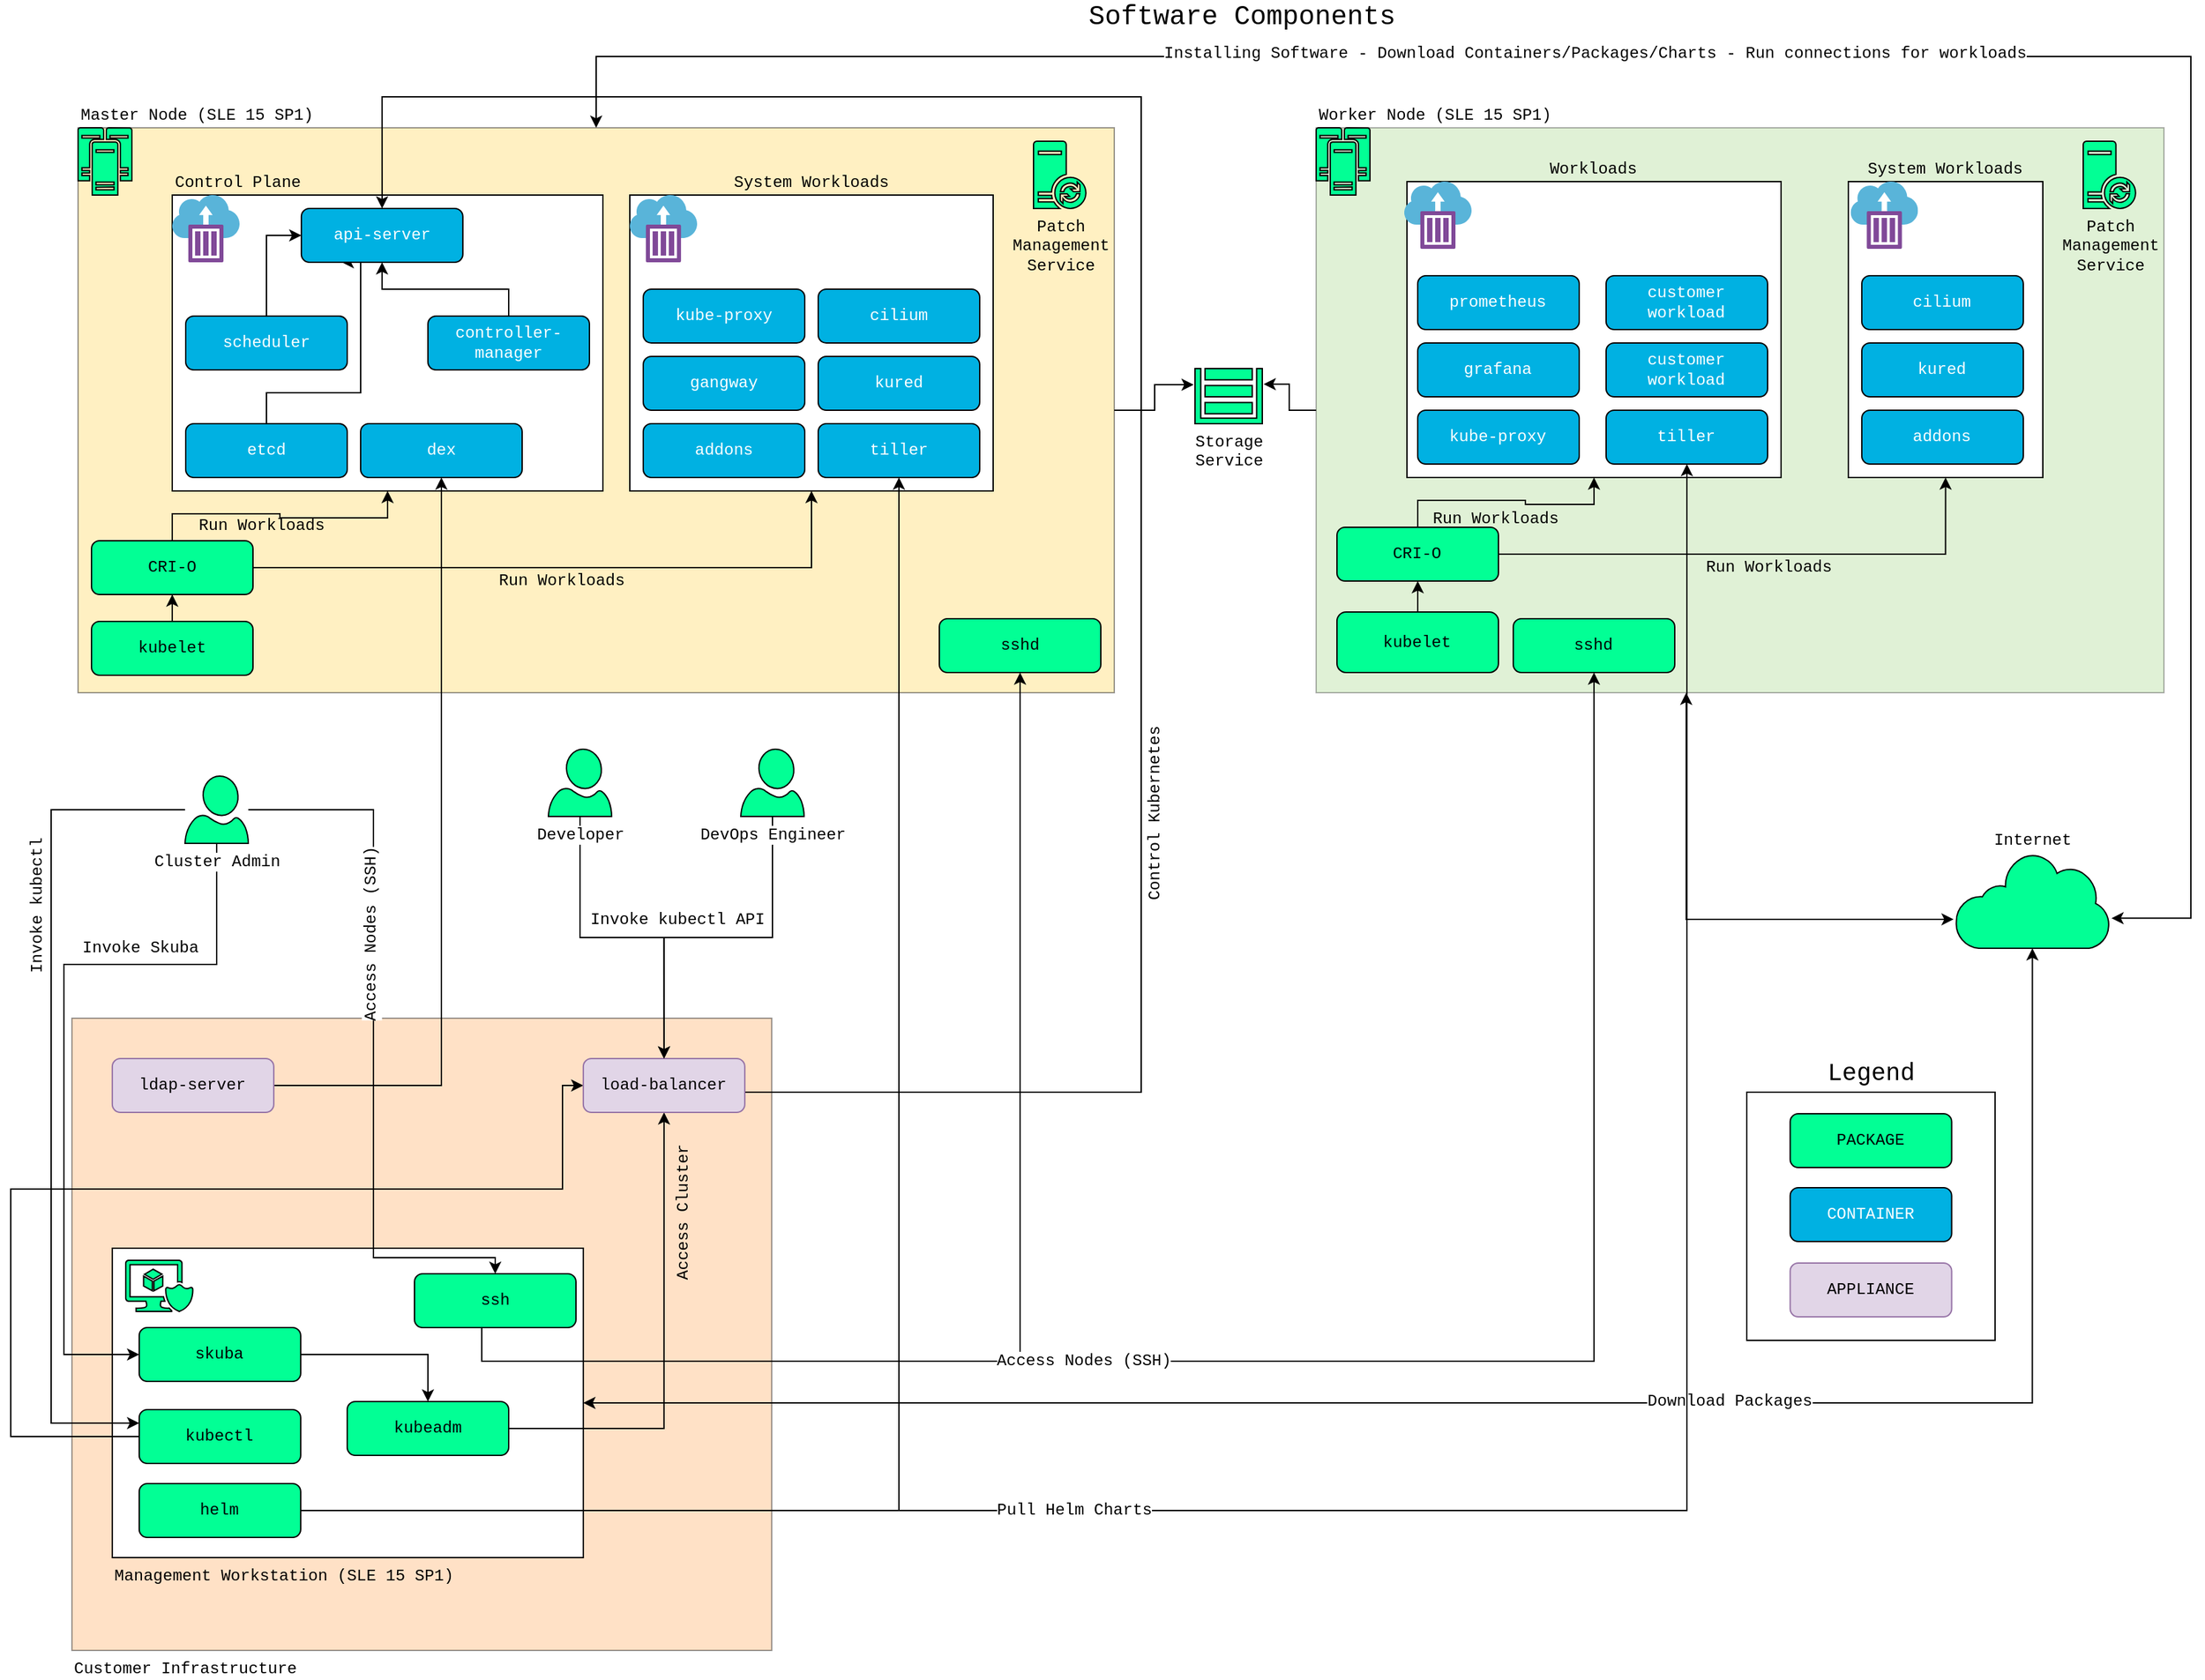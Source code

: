 <mxfile version="12.8.8" type="device"><diagram id="6bdjFwEnj6v_M3j-2Wha" name="Page-1"><mxGraphModel dx="2370" dy="1237" grid="1" gridSize="10" guides="1" tooltips="1" connect="1" arrows="1" fold="1" page="1" pageScale="1" pageWidth="1654" pageHeight="1169" math="0" shadow="0"><root><mxCell id="0"/><mxCell id="1" parent="0"/><mxCell id="fLlLuBaru9VSp9vsqFlR-67" value="Customer Infrastructure" style="rounded=0;whiteSpace=wrap;html=1;fillColor=#FFB570;fontFamily=Courier New;align=left;labelPosition=center;verticalLabelPosition=bottom;verticalAlign=top;strokeColor=#000000;opacity=40;" parent="1" vertex="1"><mxGeometry x="75.44" y="785" width="520" height="470" as="geometry"/></mxCell><mxCell id="fLlLuBaru9VSp9vsqFlR-37" value="Management Workstation (SLE 15 SP1)" style="rounded=0;whiteSpace=wrap;html=1;fillColor=#ffffff;fontFamily=Courier New;align=left;labelPosition=center;verticalLabelPosition=bottom;verticalAlign=top;" parent="1" vertex="1"><mxGeometry x="105.44" y="956" width="350" height="230" as="geometry"/></mxCell><mxCell id="w4wViDc1aYsIIqLQiN-4-1" style="edgeStyle=orthogonalEdgeStyle;rounded=0;orthogonalLoop=1;jettySize=auto;html=1;entryX=-0.02;entryY=0.293;entryDx=0;entryDy=0;entryPerimeter=0;" edge="1" parent="1" source="fLlLuBaru9VSp9vsqFlR-35" target="fLlLuBaru9VSp9vsqFlR-86"><mxGeometry relative="1" as="geometry"/></mxCell><mxCell id="fLlLuBaru9VSp9vsqFlR-35" value="Master Node (SLE 15 SP1)" style="rounded=0;whiteSpace=wrap;html=1;fillColor=#FFD966;fontFamily=Courier New;align=left;labelPosition=center;verticalLabelPosition=top;verticalAlign=bottom;strokeColor=#000000;opacity=40;" parent="1" vertex="1"><mxGeometry x="80" y="123" width="770" height="420" as="geometry"/></mxCell><mxCell id="fLlLuBaru9VSp9vsqFlR-39" value="&lt;div&gt;Control Plane&lt;/div&gt;" style="rounded=0;whiteSpace=wrap;html=1;fillColor=#ffffff;fontFamily=Courier New;align=left;labelPosition=center;verticalLabelPosition=top;verticalAlign=bottom;" parent="1" vertex="1"><mxGeometry x="150" y="173" width="320" height="220" as="geometry"/></mxCell><mxCell id="fLlLuBaru9VSp9vsqFlR-161" style="edgeStyle=orthogonalEdgeStyle;rounded=0;orthogonalLoop=1;jettySize=auto;html=1;entryX=-0.011;entryY=0.697;entryDx=0;entryDy=0;entryPerimeter=0;startArrow=classic;startFill=1;endArrow=classic;endFill=1;fontFamily=Courier New;fontColor=#000000;" parent="1" source="fLlLuBaru9VSp9vsqFlR-36" target="fLlLuBaru9VSp9vsqFlR-34" edge="1"><mxGeometry relative="1" as="geometry"><Array as="points"><mxPoint x="1275" y="711"/></Array></mxGeometry></mxCell><mxCell id="w4wViDc1aYsIIqLQiN-4-2" style="edgeStyle=orthogonalEdgeStyle;rounded=0;orthogonalLoop=1;jettySize=auto;html=1;entryX=1.02;entryY=0.283;entryDx=0;entryDy=0;entryPerimeter=0;" edge="1" parent="1" source="fLlLuBaru9VSp9vsqFlR-36" target="fLlLuBaru9VSp9vsqFlR-86"><mxGeometry relative="1" as="geometry"/></mxCell><mxCell id="fLlLuBaru9VSp9vsqFlR-36" value="Worker Node (SLE 15 SP1)" style="rounded=0;whiteSpace=wrap;html=1;fillColor=#97D077;fontFamily=Courier New;align=left;labelPosition=center;verticalLabelPosition=top;verticalAlign=bottom;opacity=30;" parent="1" vertex="1"><mxGeometry x="1000" y="123" width="630" height="420" as="geometry"/></mxCell><mxCell id="fLlLuBaru9VSp9vsqFlR-160" style="edgeStyle=orthogonalEdgeStyle;rounded=0;orthogonalLoop=1;jettySize=auto;html=1;entryX=0.5;entryY=1;entryDx=0;entryDy=0;entryPerimeter=0;startArrow=classic;startFill=1;endArrow=classic;endFill=1;fontFamily=Courier New;fontColor=#000000;exitX=1;exitY=0.5;exitDx=0;exitDy=0;" parent="1" source="fLlLuBaru9VSp9vsqFlR-37" target="fLlLuBaru9VSp9vsqFlR-34" edge="1"><mxGeometry relative="1" as="geometry"><Array as="points"><mxPoint x="1532.5" y="1071"/></Array></mxGeometry></mxCell><mxCell id="fLlLuBaru9VSp9vsqFlR-174" value="Download Packages" style="text;html=1;align=center;verticalAlign=middle;resizable=0;points=[];labelBackgroundColor=#ffffff;fontFamily=Courier New;fontColor=#000000;" parent="fLlLuBaru9VSp9vsqFlR-160" vertex="1" connectable="0"><mxGeometry x="0.203" y="1" relative="1" as="geometry"><mxPoint as="offset"/></mxGeometry></mxCell><mxCell id="fLlLuBaru9VSp9vsqFlR-78" value="&lt;div style=&quot;font-size: 18px&quot;&gt;&lt;font style=&quot;font-size: 18px&quot;&gt;Legend&lt;/font&gt;&lt;/div&gt;" style="whiteSpace=wrap;html=1;aspect=fixed;strokeColor=#000000;fillColor=none;fontFamily=Courier New;align=center;labelPosition=center;verticalLabelPosition=top;verticalAlign=bottom;" parent="1" vertex="1"><mxGeometry x="1320" y="840" width="184.52" height="184.52" as="geometry"/></mxCell><mxCell id="fLlLuBaru9VSp9vsqFlR-65" value="System Workloads" style="rounded=0;whiteSpace=wrap;html=1;fillColor=#ffffff;fontFamily=Courier New;align=center;labelPosition=center;verticalLabelPosition=top;verticalAlign=bottom;" parent="1" vertex="1"><mxGeometry x="1395.48" y="163" width="144.52" height="220" as="geometry"/></mxCell><mxCell id="fLlLuBaru9VSp9vsqFlR-152" style="edgeStyle=orthogonalEdgeStyle;rounded=0;orthogonalLoop=1;jettySize=auto;html=1;entryX=1.013;entryY=0.685;entryDx=0;entryDy=0;entryPerimeter=0;startArrow=classic;startFill=1;endArrow=classic;endFill=1;fontFamily=Courier New;fontColor=#000000;" parent="1" source="fLlLuBaru9VSp9vsqFlR-35" target="fLlLuBaru9VSp9vsqFlR-34" edge="1"><mxGeometry relative="1" as="geometry"><Array as="points"><mxPoint x="465" y="70"/><mxPoint x="1650" y="70"/><mxPoint x="1650" y="711"/></Array></mxGeometry></mxCell><mxCell id="fLlLuBaru9VSp9vsqFlR-157" value="Installing Software - Download Containers/Packages/Charts - Run connections for workloads" style="text;html=1;align=center;verticalAlign=middle;resizable=0;points=[];labelBackgroundColor=#ffffff;fontFamily=Courier New;fontColor=#000000;" parent="fLlLuBaru9VSp9vsqFlR-152" vertex="1" connectable="0"><mxGeometry x="-0.18" y="2" relative="1" as="geometry"><mxPoint as="offset"/></mxGeometry></mxCell><mxCell id="fLlLuBaru9VSp9vsqFlR-63" value="System Workloads" style="rounded=0;whiteSpace=wrap;html=1;fillColor=#ffffff;fontFamily=Courier New;align=center;labelPosition=center;verticalLabelPosition=top;verticalAlign=bottom;" parent="1" vertex="1"><mxGeometry x="490" y="173" width="270" height="220" as="geometry"/></mxCell><mxCell id="fLlLuBaru9VSp9vsqFlR-58" value="Workloads" style="rounded=0;whiteSpace=wrap;html=1;fillColor=#ffffff;fontFamily=Courier New;align=center;labelPosition=center;verticalLabelPosition=top;verticalAlign=bottom;" parent="1" vertex="1"><mxGeometry x="1067.48" y="163" width="278" height="220" as="geometry"/></mxCell><mxCell id="fLlLuBaru9VSp9vsqFlR-11" value="kured" style="rounded=1;whiteSpace=wrap;html=1;fillColor=#00B1E2;fontFamily=Courier New;fontColor=#FFFFFF;" parent="1" vertex="1"><mxGeometry x="630" y="293" width="120" height="40" as="geometry"/></mxCell><mxCell id="fLlLuBaru9VSp9vsqFlR-163" style="edgeStyle=orthogonalEdgeStyle;rounded=0;orthogonalLoop=1;jettySize=auto;html=1;entryX=0.25;entryY=1;entryDx=0;entryDy=0;startArrow=none;startFill=0;endArrow=classic;endFill=1;fontFamily=Courier New;fontColor=#000000;" parent="1" source="fLlLuBaru9VSp9vsqFlR-15" target="fLlLuBaru9VSp9vsqFlR-9" edge="1"><mxGeometry relative="1" as="geometry"><Array as="points"><mxPoint x="220" y="320"/><mxPoint x="290" y="320"/><mxPoint x="290" y="223"/></Array></mxGeometry></mxCell><mxCell id="fLlLuBaru9VSp9vsqFlR-15" value="&lt;div&gt;etcd&lt;/div&gt;" style="rounded=1;whiteSpace=wrap;html=1;fillColor=#00B1E2;fontFamily=Courier New;fontColor=#FFFFFF;" parent="1" vertex="1"><mxGeometry x="160" y="343" width="120" height="40" as="geometry"/></mxCell><mxCell id="fLlLuBaru9VSp9vsqFlR-19" value="cilium" style="rounded=1;whiteSpace=wrap;html=1;fillColor=#00B1E2;fontFamily=Courier New;fontColor=#FFFFFF;" parent="1" vertex="1"><mxGeometry x="630" y="243" width="120" height="40" as="geometry"/></mxCell><mxCell id="fLlLuBaru9VSp9vsqFlR-1" value="&lt;font style=&quot;font-size: 20px&quot;&gt;Software Components&lt;/font&gt;" style="text;html=1;strokeColor=none;fillColor=none;align=center;verticalAlign=middle;whiteSpace=wrap;rounded=0;fontFamily=Courier New;" parent="1" vertex="1"><mxGeometry x="800" y="30" width="290" height="20" as="geometry"/></mxCell><mxCell id="fLlLuBaru9VSp9vsqFlR-9" value="&lt;div&gt;api-server&lt;/div&gt;" style="rounded=1;whiteSpace=wrap;html=1;fillColor=#00B1E2;fontFamily=Courier New;fontColor=#FFFFFF;" parent="1" vertex="1"><mxGeometry x="245.94" y="183" width="120" height="40" as="geometry"/></mxCell><mxCell id="fLlLuBaru9VSp9vsqFlR-165" value="" style="edgeStyle=orthogonalEdgeStyle;rounded=0;orthogonalLoop=1;jettySize=auto;html=1;startArrow=none;startFill=0;endArrow=classic;endFill=1;fontFamily=Courier New;fontColor=#000000;entryX=0.5;entryY=1;entryDx=0;entryDy=0;" parent="1" source="fLlLuBaru9VSp9vsqFlR-10" target="fLlLuBaru9VSp9vsqFlR-52" edge="1"><mxGeometry relative="1" as="geometry"><mxPoint x="150" y="423" as="targetPoint"/></mxGeometry></mxCell><mxCell id="fLlLuBaru9VSp9vsqFlR-10" value="kubelet" style="rounded=1;whiteSpace=wrap;html=1;fillColor=#02FF95;labelPosition=center;verticalLabelPosition=middle;align=center;verticalAlign=middle;fontFamily=Courier New;" parent="1" vertex="1"><mxGeometry x="90" y="490" width="120" height="40" as="geometry"/></mxCell><mxCell id="fLlLuBaru9VSp9vsqFlR-12" value="sshd" style="rounded=1;whiteSpace=wrap;html=1;fillColor=#02FF95;fontFamily=Courier New;" parent="1" vertex="1"><mxGeometry x="720" y="488" width="120" height="40" as="geometry"/></mxCell><mxCell id="fLlLuBaru9VSp9vsqFlR-57" style="edgeStyle=orthogonalEdgeStyle;rounded=0;orthogonalLoop=1;jettySize=auto;html=1;fontFamily=Courier New;" parent="1" source="fLlLuBaru9VSp9vsqFlR-13" target="fLlLuBaru9VSp9vsqFlR-22" edge="1"><mxGeometry relative="1" as="geometry"/></mxCell><mxCell id="fLlLuBaru9VSp9vsqFlR-13" value="skuba" style="rounded=1;whiteSpace=wrap;html=1;fillColor=#02FF95;fontFamily=Courier New;" parent="1" vertex="1"><mxGeometry x="125.44" y="1015" width="120" height="40" as="geometry"/></mxCell><mxCell id="fLlLuBaru9VSp9vsqFlR-112" style="edgeStyle=orthogonalEdgeStyle;rounded=0;orthogonalLoop=1;jettySize=auto;html=1;entryX=0.5;entryY=1;entryDx=0;entryDy=0;startArrow=none;startFill=0;endArrow=classic;endFill=1;fontFamily=Courier New;fontColor=#000000;" parent="1" source="fLlLuBaru9VSp9vsqFlR-14" target="fLlLuBaru9VSp9vsqFlR-58" edge="1"><mxGeometry relative="1" as="geometry"/></mxCell><mxCell id="fLlLuBaru9VSp9vsqFlR-155" value="Run Workloads" style="text;html=1;align=center;verticalAlign=middle;resizable=0;points=[];labelBackgroundColor=none;fontFamily=Courier New;fontColor=#000000;" parent="fLlLuBaru9VSp9vsqFlR-112" vertex="1" connectable="0"><mxGeometry x="0.273" relative="1" as="geometry"><mxPoint x="-30.5" y="11" as="offset"/></mxGeometry></mxCell><mxCell id="fLlLuBaru9VSp9vsqFlR-115" style="edgeStyle=orthogonalEdgeStyle;rounded=0;orthogonalLoop=1;jettySize=auto;html=1;entryX=0.5;entryY=1;entryDx=0;entryDy=0;startArrow=none;startFill=0;endArrow=classic;endFill=1;fontFamily=Courier New;fontColor=#000000;" parent="1" source="fLlLuBaru9VSp9vsqFlR-14" target="fLlLuBaru9VSp9vsqFlR-65" edge="1"><mxGeometry relative="1" as="geometry"/></mxCell><mxCell id="fLlLuBaru9VSp9vsqFlR-156" value="Run Workloads" style="text;html=1;align=center;verticalAlign=middle;resizable=0;points=[];labelBackgroundColor=none;fontFamily=Courier New;fontColor=#000000;" parent="fLlLuBaru9VSp9vsqFlR-115" vertex="1" connectable="0"><mxGeometry x="0.044" y="1" relative="1" as="geometry"><mxPoint x="-2.98" y="11" as="offset"/></mxGeometry></mxCell><mxCell id="fLlLuBaru9VSp9vsqFlR-14" value="CRI-O" style="rounded=1;whiteSpace=wrap;html=1;fillColor=#02FF95;fontFamily=Courier New;" parent="1" vertex="1"><mxGeometry x="1015.48" y="420" width="120" height="40" as="geometry"/></mxCell><mxCell id="fLlLuBaru9VSp9vsqFlR-108" style="edgeStyle=orthogonalEdgeStyle;rounded=0;orthogonalLoop=1;jettySize=auto;html=1;startArrow=none;startFill=0;endArrow=classic;endFill=1;fontFamily=Courier New;fontColor=#000000;" parent="1" source="fLlLuBaru9VSp9vsqFlR-16" target="fLlLuBaru9VSp9vsqFlR-9" edge="1"><mxGeometry relative="1" as="geometry"/></mxCell><mxCell id="fLlLuBaru9VSp9vsqFlR-16" value="controller-manager" style="rounded=1;whiteSpace=wrap;html=1;fillColor=#00B1E2;fontFamily=Courier New;fontColor=#FFFFFF;" parent="1" vertex="1"><mxGeometry x="340" y="263" width="120" height="40" as="geometry"/></mxCell><mxCell id="fLlLuBaru9VSp9vsqFlR-17" value="dex" style="rounded=1;whiteSpace=wrap;html=1;fillColor=#00B1E2;fontFamily=Courier New;fontColor=#FFFFFF;" parent="1" vertex="1"><mxGeometry x="290" y="343" width="120" height="40" as="geometry"/></mxCell><mxCell id="fLlLuBaru9VSp9vsqFlR-18" value="gangway" style="rounded=1;whiteSpace=wrap;html=1;fillColor=#00B1E2;fontFamily=Courier New;fontColor=#FFFFFF;" parent="1" vertex="1"><mxGeometry x="500" y="293" width="120" height="40" as="geometry"/></mxCell><mxCell id="fLlLuBaru9VSp9vsqFlR-96" style="edgeStyle=orthogonalEdgeStyle;rounded=0;orthogonalLoop=1;jettySize=auto;html=1;entryX=0.5;entryY=1;entryDx=0;entryDy=0;startArrow=none;startFill=0;endArrow=classic;endFill=1;fontFamily=Courier New;fontColor=#000000;" parent="1" source="fLlLuBaru9VSp9vsqFlR-22" target="fLlLuBaru9VSp9vsqFlR-69" edge="1"><mxGeometry relative="1" as="geometry"/></mxCell><mxCell id="fLlLuBaru9VSp9vsqFlR-97" value="Access Cluster" style="text;html=1;align=center;verticalAlign=middle;resizable=0;points=[];labelBackgroundColor=none;fontFamily=Courier New;fontColor=#000000;labelBorderColor=none;rotation=-90;" parent="fLlLuBaru9VSp9vsqFlR-96" vertex="1" connectable="0"><mxGeometry x="-0.241" y="56" relative="1" as="geometry"><mxPoint x="70.14" y="-142.39" as="offset"/></mxGeometry></mxCell><mxCell id="fLlLuBaru9VSp9vsqFlR-22" value="kubeadm" style="rounded=1;whiteSpace=wrap;html=1;fillColor=#02FF95;fontFamily=Courier New;" parent="1" vertex="1"><mxGeometry x="280" y="1070" width="120" height="40" as="geometry"/></mxCell><mxCell id="fLlLuBaru9VSp9vsqFlR-23" value="kube-proxy" style="rounded=1;whiteSpace=wrap;html=1;fillColor=#00B1E2;fontFamily=Courier New;fontColor=#FFFFFF;" parent="1" vertex="1"><mxGeometry x="500" y="243" width="120" height="40" as="geometry"/></mxCell><mxCell id="fLlLuBaru9VSp9vsqFlR-176" style="edgeStyle=orthogonalEdgeStyle;rounded=0;orthogonalLoop=1;jettySize=auto;html=1;entryX=0;entryY=0.5;entryDx=0;entryDy=0;startArrow=none;startFill=0;endArrow=classic;endFill=1;fontFamily=Courier New;fontColor=#000000;" parent="1" source="fLlLuBaru9VSp9vsqFlR-24" target="fLlLuBaru9VSp9vsqFlR-69" edge="1"><mxGeometry relative="1" as="geometry"><Array as="points"><mxPoint x="30" y="1096"/><mxPoint x="30" y="912"/><mxPoint x="440" y="912"/><mxPoint x="440" y="835"/></Array></mxGeometry></mxCell><mxCell id="fLlLuBaru9VSp9vsqFlR-24" value="kubectl" style="rounded=1;whiteSpace=wrap;html=1;fillColor=#02FF95;fontFamily=Courier New;" parent="1" vertex="1"><mxGeometry x="125.44" y="1076" width="120" height="40" as="geometry"/></mxCell><mxCell id="fLlLuBaru9VSp9vsqFlR-136" style="edgeStyle=orthogonalEdgeStyle;rounded=0;orthogonalLoop=1;jettySize=auto;html=1;startArrow=none;startFill=0;endArrow=classic;endFill=1;fontFamily=Courier New;fontColor=#000000;" parent="1" source="fLlLuBaru9VSp9vsqFlR-27" target="fLlLuBaru9VSp9vsqFlR-17" edge="1"><mxGeometry relative="1" as="geometry"/></mxCell><mxCell id="fLlLuBaru9VSp9vsqFlR-27" value="ldap-server" style="rounded=1;whiteSpace=wrap;html=1;fillColor=#e1d5e7;fontFamily=Courier New;strokeColor=#9673a6;" parent="1" vertex="1"><mxGeometry x="105.44" y="815" width="120" height="40" as="geometry"/></mxCell><mxCell id="fLlLuBaru9VSp9vsqFlR-109" style="edgeStyle=orthogonalEdgeStyle;rounded=0;orthogonalLoop=1;jettySize=auto;html=1;entryX=0;entryY=0.5;entryDx=0;entryDy=0;startArrow=none;startFill=0;endArrow=classic;endFill=1;fontFamily=Courier New;fontColor=#000000;exitX=0.5;exitY=0;exitDx=0;exitDy=0;" parent="1" source="fLlLuBaru9VSp9vsqFlR-28" target="fLlLuBaru9VSp9vsqFlR-9" edge="1"><mxGeometry relative="1" as="geometry"/></mxCell><mxCell id="fLlLuBaru9VSp9vsqFlR-28" value="scheduler" style="rounded=1;whiteSpace=wrap;html=1;fillColor=#00B1E2;fontFamily=Courier New;fontColor=#FFFFFF;" parent="1" vertex="1"><mxGeometry x="160" y="263" width="120" height="40" as="geometry"/></mxCell><mxCell id="fLlLuBaru9VSp9vsqFlR-81" style="edgeStyle=orthogonalEdgeStyle;rounded=0;orthogonalLoop=1;jettySize=auto;html=1;entryX=0.5;entryY=1;entryDx=0;entryDy=0;startArrow=none;startFill=0;endArrow=classic;endFill=1;fontFamily=Courier New;" parent="1" source="fLlLuBaru9VSp9vsqFlR-29" target="fLlLuBaru9VSp9vsqFlR-30" edge="1"><mxGeometry relative="1" as="geometry"/></mxCell><mxCell id="fLlLuBaru9VSp9vsqFlR-82" style="edgeStyle=orthogonalEdgeStyle;rounded=0;orthogonalLoop=1;jettySize=auto;html=1;startArrow=none;startFill=0;endArrow=classic;endFill=1;fontFamily=Courier New;" parent="1" source="fLlLuBaru9VSp9vsqFlR-29" target="fLlLuBaru9VSp9vsqFlR-48" edge="1"><mxGeometry relative="1" as="geometry"/></mxCell><mxCell id="fLlLuBaru9VSp9vsqFlR-83" value="Pull Helm Charts" style="text;html=1;align=center;verticalAlign=middle;resizable=0;points=[];labelBackgroundColor=#ffffff;fontFamily=Courier New;" parent="fLlLuBaru9VSp9vsqFlR-82" vertex="1" connectable="0"><mxGeometry x="-0.245" y="-3" relative="1" as="geometry"><mxPoint x="-108.33" y="-3" as="offset"/></mxGeometry></mxCell><mxCell id="fLlLuBaru9VSp9vsqFlR-29" value="helm" style="rounded=1;whiteSpace=wrap;html=1;fillColor=#02FF95;fontFamily=Courier New;" parent="1" vertex="1"><mxGeometry x="125.44" y="1131" width="120" height="40" as="geometry"/></mxCell><mxCell id="fLlLuBaru9VSp9vsqFlR-30" value="tiller" style="rounded=1;whiteSpace=wrap;html=1;fillColor=#00B1E2;fontFamily=Courier New;fontColor=#FFFFFF;" parent="1" vertex="1"><mxGeometry x="630" y="343" width="120" height="40" as="geometry"/></mxCell><mxCell id="fLlLuBaru9VSp9vsqFlR-34" value="Internet" style="aspect=fixed;pointerEvents=1;shadow=0;dashed=0;html=1;strokeColor=#000000;labelPosition=center;verticalLabelPosition=top;verticalAlign=bottom;align=center;fillColor=#02ff95;shape=mxgraph.mscae.enterprise.internet;fontFamily=Courier New;" parent="1" vertex="1"><mxGeometry x="1474.98" y="662" width="114.52" height="71" as="geometry"/></mxCell><mxCell id="fLlLuBaru9VSp9vsqFlR-40" value="" style="aspect=fixed;pointerEvents=1;shadow=0;dashed=0;html=1;strokeColor=#000000;labelPosition=center;verticalLabelPosition=bottom;verticalAlign=top;align=center;fillColor=#02FF95;shape=mxgraph.mscae.enterprise.cluster_server;fontFamily=Courier New;" parent="1" vertex="1"><mxGeometry x="80" y="123" width="40" height="50" as="geometry"/></mxCell><mxCell id="fLlLuBaru9VSp9vsqFlR-41" value="" style="aspect=fixed;pointerEvents=1;shadow=0;dashed=0;html=1;strokeColor=#000000;labelPosition=center;verticalLabelPosition=bottom;verticalAlign=top;align=center;fillColor=#02FF95;shape=mxgraph.mscae.enterprise.cluster_server;fontFamily=Courier New;" parent="1" vertex="1"><mxGeometry x="1000" y="123" width="40" height="50" as="geometry"/></mxCell><mxCell id="fLlLuBaru9VSp9vsqFlR-42" value="" style="aspect=fixed;html=1;points=[];align=center;image;fontSize=12;image=img/lib/mscae/Container_Instances.svg;strokeColor=#000000;fillColor=none;" parent="1" vertex="1"><mxGeometry x="150" y="173" width="50" height="50" as="geometry"/></mxCell><mxCell id="fLlLuBaru9VSp9vsqFlR-45" value="sshd" style="rounded=1;whiteSpace=wrap;html=1;fillColor=#02FF95;fontFamily=Courier New;" parent="1" vertex="1"><mxGeometry x="1146.48" y="488" width="120" height="40" as="geometry"/></mxCell><mxCell id="fLlLuBaru9VSp9vsqFlR-46" value="PACKAGE" style="rounded=1;whiteSpace=wrap;html=1;fillColor=#02FF95;fontFamily=Courier New;" parent="1" vertex="1"><mxGeometry x="1352.26" y="856" width="120" height="40" as="geometry"/></mxCell><mxCell id="fLlLuBaru9VSp9vsqFlR-47" value="CONTAINER" style="rounded=1;whiteSpace=wrap;html=1;fillColor=#00b1e2;fontFamily=Courier New;strokeColor=#000000;fontColor=#FFFFFF;" parent="1" vertex="1"><mxGeometry x="1352.26" y="911" width="120" height="40" as="geometry"/></mxCell><mxCell id="fLlLuBaru9VSp9vsqFlR-48" value="tiller" style="rounded=1;whiteSpace=wrap;html=1;fillColor=#00B1E2;fontFamily=Courier New;fontColor=#FFFFFF;" parent="1" vertex="1"><mxGeometry x="1215.48" y="333" width="120" height="40" as="geometry"/></mxCell><mxCell id="fLlLuBaru9VSp9vsqFlR-166" value="" style="edgeStyle=orthogonalEdgeStyle;rounded=0;orthogonalLoop=1;jettySize=auto;html=1;startArrow=none;startFill=0;endArrow=classic;endFill=1;fontFamily=Courier New;fontColor=#000000;" parent="1" source="fLlLuBaru9VSp9vsqFlR-49" target="fLlLuBaru9VSp9vsqFlR-14" edge="1"><mxGeometry relative="1" as="geometry"/></mxCell><mxCell id="fLlLuBaru9VSp9vsqFlR-49" value="kubelet" style="rounded=1;whiteSpace=wrap;html=1;fillColor=#02FF95;labelPosition=center;verticalLabelPosition=middle;align=center;verticalAlign=middle;fontFamily=Courier New;" parent="1" vertex="1"><mxGeometry x="1015.48" y="483" width="120" height="45" as="geometry"/></mxCell><mxCell id="fLlLuBaru9VSp9vsqFlR-51" value="kube-proxy" style="rounded=1;whiteSpace=wrap;html=1;fillColor=#00B1E2;fontFamily=Courier New;fontColor=#FFFFFF;" parent="1" vertex="1"><mxGeometry x="1075.48" y="333" width="120" height="40" as="geometry"/></mxCell><mxCell id="fLlLuBaru9VSp9vsqFlR-110" style="edgeStyle=orthogonalEdgeStyle;rounded=0;orthogonalLoop=1;jettySize=auto;html=1;entryX=0.5;entryY=1;entryDx=0;entryDy=0;startArrow=none;startFill=0;endArrow=classic;endFill=1;fontFamily=Courier New;fontColor=#000000;" parent="1" source="fLlLuBaru9VSp9vsqFlR-52" target="fLlLuBaru9VSp9vsqFlR-39" edge="1"><mxGeometry relative="1" as="geometry"/></mxCell><mxCell id="fLlLuBaru9VSp9vsqFlR-154" value="Run Workloads" style="text;html=1;align=center;verticalAlign=middle;resizable=0;points=[];labelBackgroundColor=none;fontFamily=Courier New;fontColor=#000000;" parent="fLlLuBaru9VSp9vsqFlR-110" vertex="1" connectable="0"><mxGeometry x="-0.173" relative="1" as="geometry"><mxPoint x="1.5" y="9" as="offset"/></mxGeometry></mxCell><mxCell id="fLlLuBaru9VSp9vsqFlR-111" style="edgeStyle=orthogonalEdgeStyle;rounded=0;orthogonalLoop=1;jettySize=auto;html=1;entryX=0.5;entryY=1;entryDx=0;entryDy=0;startArrow=none;startFill=0;endArrow=classic;endFill=1;fontFamily=Courier New;fontColor=#000000;" parent="1" source="fLlLuBaru9VSp9vsqFlR-52" target="fLlLuBaru9VSp9vsqFlR-63" edge="1"><mxGeometry relative="1" as="geometry"/></mxCell><mxCell id="fLlLuBaru9VSp9vsqFlR-153" value="Run Workloads" style="text;html=1;align=center;verticalAlign=middle;resizable=0;points=[];labelBackgroundColor=none;fontFamily=Courier New;fontColor=#000000;" parent="fLlLuBaru9VSp9vsqFlR-111" vertex="1" connectable="0"><mxGeometry x="-0.173" y="1" relative="1" as="geometry"><mxPoint x="33.33" y="11" as="offset"/></mxGeometry></mxCell><mxCell id="fLlLuBaru9VSp9vsqFlR-52" value="CRI-O" style="rounded=1;whiteSpace=wrap;html=1;fillColor=#02FF95;fontFamily=Courier New;" parent="1" vertex="1"><mxGeometry x="90" y="430" width="120" height="40" as="geometry"/></mxCell><mxCell id="fLlLuBaru9VSp9vsqFlR-53" value="cilium" style="rounded=1;whiteSpace=wrap;html=1;fillColor=#00B1E2;fontFamily=Courier New;fontColor=#FFFFFF;" parent="1" vertex="1"><mxGeometry x="1405.48" y="233" width="120" height="40" as="geometry"/></mxCell><mxCell id="fLlLuBaru9VSp9vsqFlR-54" value="kured" style="rounded=1;whiteSpace=wrap;html=1;fillColor=#00B1E2;fontFamily=Courier New;fontColor=#FFFFFF;" parent="1" vertex="1"><mxGeometry x="1405.48" y="283" width="120" height="40" as="geometry"/></mxCell><mxCell id="fLlLuBaru9VSp9vsqFlR-55" value="prometheus" style="rounded=1;whiteSpace=wrap;html=1;fillColor=#00B1E2;fontFamily=Courier New;fontColor=#FFFFFF;" parent="1" vertex="1"><mxGeometry x="1075.48" y="233" width="120" height="40" as="geometry"/></mxCell><mxCell id="fLlLuBaru9VSp9vsqFlR-56" value="grafana" style="rounded=1;whiteSpace=wrap;html=1;fillColor=#00B1E2;fontFamily=Courier New;fontColor=#FFFFFF;" parent="1" vertex="1"><mxGeometry x="1075.48" y="283" width="120" height="40" as="geometry"/></mxCell><mxCell id="fLlLuBaru9VSp9vsqFlR-59" value="" style="aspect=fixed;html=1;points=[];align=center;image;fontSize=12;image=img/lib/mscae/Container_Instances.svg;strokeColor=#000000;fillColor=none;" parent="1" vertex="1"><mxGeometry x="1065.48" y="163" width="50" height="50" as="geometry"/></mxCell><mxCell id="fLlLuBaru9VSp9vsqFlR-61" value="customer workload" style="rounded=1;whiteSpace=wrap;html=1;fillColor=#00B1E2;fontFamily=Courier New;fontColor=#FFFFFF;" parent="1" vertex="1"><mxGeometry x="1215.48" y="233" width="120" height="40" as="geometry"/></mxCell><mxCell id="fLlLuBaru9VSp9vsqFlR-62" value="customer workload" style="rounded=1;whiteSpace=wrap;html=1;fillColor=#00B1E2;fontFamily=Courier New;fontColor=#FFFFFF;" parent="1" vertex="1"><mxGeometry x="1215.48" y="283" width="120" height="40" as="geometry"/></mxCell><mxCell id="fLlLuBaru9VSp9vsqFlR-64" value="" style="aspect=fixed;html=1;points=[];align=center;image;fontSize=12;image=img/lib/mscae/Container_Instances.svg;strokeColor=#000000;fillColor=none;" parent="1" vertex="1"><mxGeometry x="490" y="173" width="50" height="50" as="geometry"/></mxCell><mxCell id="fLlLuBaru9VSp9vsqFlR-66" value="" style="aspect=fixed;html=1;points=[];align=center;image;fontSize=12;image=img/lib/mscae/Container_Instances.svg;strokeColor=#000000;fillColor=none;" parent="1" vertex="1"><mxGeometry x="1397.24" y="163" width="50" height="50" as="geometry"/></mxCell><mxCell id="fLlLuBaru9VSp9vsqFlR-167" style="edgeStyle=orthogonalEdgeStyle;rounded=0;orthogonalLoop=1;jettySize=auto;html=1;entryX=0.5;entryY=0;entryDx=0;entryDy=0;startArrow=none;startFill=0;endArrow=classic;endFill=1;fontFamily=Courier New;fontColor=#000000;" parent="1" source="fLlLuBaru9VSp9vsqFlR-69" target="fLlLuBaru9VSp9vsqFlR-9" edge="1"><mxGeometry relative="1" as="geometry"><Array as="points"><mxPoint x="870" y="840"/><mxPoint x="870" y="100"/><mxPoint x="306" y="100"/></Array></mxGeometry></mxCell><mxCell id="fLlLuBaru9VSp9vsqFlR-178" value="Control Kubernetes" style="text;html=1;align=center;verticalAlign=middle;resizable=0;points=[];labelBackgroundColor=#ffffff;fontFamily=Courier New;fontColor=#000000;rotation=-90;" parent="fLlLuBaru9VSp9vsqFlR-167" vertex="1" connectable="0"><mxGeometry x="-0.404" y="-2" relative="1" as="geometry"><mxPoint x="8" y="-0.71" as="offset"/></mxGeometry></mxCell><mxCell id="fLlLuBaru9VSp9vsqFlR-69" value="load-balancer" style="rounded=1;whiteSpace=wrap;html=1;fillColor=#e1d5e7;fontFamily=Courier New;strokeColor=#9673a6;" parent="1" vertex="1"><mxGeometry x="455.44" y="815" width="120" height="40" as="geometry"/></mxCell><mxCell id="fLlLuBaru9VSp9vsqFlR-86" value="Storage &lt;br&gt;Service" style="aspect=fixed;pointerEvents=1;shadow=0;dashed=0;html=1;strokeColor=#000000;labelPosition=center;verticalLabelPosition=bottom;verticalAlign=top;align=center;fillColor=#02FF95;shape=mxgraph.mscae.enterprise.storage;fontFamily=Courier New;" parent="1" vertex="1"><mxGeometry x="910" y="302" width="50" height="41" as="geometry"/></mxCell><mxCell id="fLlLuBaru9VSp9vsqFlR-95" value="" style="aspect=fixed;pointerEvents=1;shadow=0;dashed=0;html=1;strokeColor=#000000;labelPosition=right;verticalLabelPosition=top;verticalAlign=bottom;align=left;fillColor=#02FF95;shape=mxgraph.mscae.enterprise.secure_virtual_machine;fontFamily=Courier New;" parent="1" vertex="1"><mxGeometry x="115.44" y="965" width="50" height="38" as="geometry"/></mxCell><mxCell id="fLlLuBaru9VSp9vsqFlR-168" style="edgeStyle=orthogonalEdgeStyle;rounded=0;orthogonalLoop=1;jettySize=auto;html=1;entryX=0.5;entryY=1;entryDx=0;entryDy=0;startArrow=none;startFill=0;endArrow=classic;endFill=1;fontFamily=Courier New;fontColor=#000000;" parent="1" source="fLlLuBaru9VSp9vsqFlR-104" target="fLlLuBaru9VSp9vsqFlR-12" edge="1"><mxGeometry relative="1" as="geometry"><Array as="points"><mxPoint x="380" y="1040"/><mxPoint x="780" y="1040"/></Array></mxGeometry></mxCell><mxCell id="fLlLuBaru9VSp9vsqFlR-169" style="edgeStyle=orthogonalEdgeStyle;rounded=0;orthogonalLoop=1;jettySize=auto;html=1;entryX=0.5;entryY=1;entryDx=0;entryDy=0;startArrow=none;startFill=0;endArrow=classic;endFill=1;fontFamily=Courier New;fontColor=#000000;" parent="1" source="fLlLuBaru9VSp9vsqFlR-104" target="fLlLuBaru9VSp9vsqFlR-45" edge="1"><mxGeometry relative="1" as="geometry"><Array as="points"><mxPoint x="380" y="1040"/><mxPoint x="1206" y="1040"/></Array></mxGeometry></mxCell><mxCell id="fLlLuBaru9VSp9vsqFlR-170" value="Access Nodes (SSH)" style="text;html=1;align=center;verticalAlign=middle;resizable=0;points=[];labelBackgroundColor=#ffffff;fontFamily=Courier New;fontColor=#000000;" parent="fLlLuBaru9VSp9vsqFlR-169" vertex="1" connectable="0"><mxGeometry x="-0.308" relative="1" as="geometry"><mxPoint as="offset"/></mxGeometry></mxCell><mxCell id="fLlLuBaru9VSp9vsqFlR-104" value="ssh" style="rounded=1;whiteSpace=wrap;html=1;fillColor=#02FF95;fontFamily=Courier New;" parent="1" vertex="1"><mxGeometry x="330" y="975" width="120" height="40" as="geometry"/></mxCell><mxCell id="fLlLuBaru9VSp9vsqFlR-116" value="Patch&lt;br&gt;Management&lt;br&gt;Service" style="aspect=fixed;pointerEvents=1;shadow=0;dashed=0;html=1;strokeColor=#000000;labelPosition=center;verticalLabelPosition=bottom;verticalAlign=top;align=center;fillColor=#02FF95;shape=mxgraph.mscae.enterprise.database_synchronization;labelBackgroundColor=none;fontFamily=Courier New;fontColor=#000000;" parent="1" vertex="1"><mxGeometry x="790" y="133" width="39" height="50" as="geometry"/></mxCell><mxCell id="fLlLuBaru9VSp9vsqFlR-118" value="Patch&lt;br&gt;Management&lt;br&gt;Service" style="aspect=fixed;pointerEvents=1;shadow=0;dashed=0;html=1;strokeColor=#000000;labelPosition=center;verticalLabelPosition=bottom;verticalAlign=top;align=center;fillColor=#02FF95;shape=mxgraph.mscae.enterprise.database_synchronization;labelBackgroundColor=none;fontFamily=Courier New;fontColor=#000000;" parent="1" vertex="1"><mxGeometry x="1570" y="133" width="39" height="50" as="geometry"/></mxCell><mxCell id="fLlLuBaru9VSp9vsqFlR-132" style="edgeStyle=orthogonalEdgeStyle;rounded=0;orthogonalLoop=1;jettySize=auto;html=1;entryX=0;entryY=0.5;entryDx=0;entryDy=0;startArrow=none;startFill=0;endArrow=classic;endFill=1;fontFamily=Courier New;fontColor=#000000;" parent="1" source="fLlLuBaru9VSp9vsqFlR-119" target="fLlLuBaru9VSp9vsqFlR-13" edge="1"><mxGeometry relative="1" as="geometry"><Array as="points"><mxPoint x="182.5" y="745"/><mxPoint x="69.5" y="745"/><mxPoint x="69.5" y="1035"/></Array></mxGeometry></mxCell><mxCell id="fLlLuBaru9VSp9vsqFlR-133" value="Invoke Skuba" style="text;html=1;align=center;verticalAlign=middle;resizable=0;points=[];labelBackgroundColor=#ffffff;fontFamily=Courier New;fontColor=#000000;rotation=0;" parent="fLlLuBaru9VSp9vsqFlR-132" vertex="1" connectable="0"><mxGeometry x="-0.338" y="2" relative="1" as="geometry"><mxPoint x="34.44" y="-14" as="offset"/></mxGeometry></mxCell><mxCell id="fLlLuBaru9VSp9vsqFlR-171" style="edgeStyle=orthogonalEdgeStyle;rounded=0;orthogonalLoop=1;jettySize=auto;html=1;entryX=0.5;entryY=0;entryDx=0;entryDy=0;startArrow=none;startFill=0;endArrow=classic;endFill=1;fontFamily=Courier New;fontColor=#000000;" parent="1" source="fLlLuBaru9VSp9vsqFlR-119" target="fLlLuBaru9VSp9vsqFlR-104" edge="1"><mxGeometry relative="1" as="geometry"><Array as="points"><mxPoint x="299.5" y="630"/><mxPoint x="299.5" y="963"/></Array></mxGeometry></mxCell><mxCell id="fLlLuBaru9VSp9vsqFlR-172" value="Access Nodes (SSH)" style="text;html=1;align=center;verticalAlign=middle;resizable=0;points=[];labelBackgroundColor=#ffffff;fontFamily=Courier New;fontColor=#000000;rotation=-90;" parent="fLlLuBaru9VSp9vsqFlR-171" vertex="1" connectable="0"><mxGeometry x="-0.228" y="-2" relative="1" as="geometry"><mxPoint y="-17.86" as="offset"/></mxGeometry></mxCell><mxCell id="fLlLuBaru9VSp9vsqFlR-179" style="edgeStyle=orthogonalEdgeStyle;rounded=0;orthogonalLoop=1;jettySize=auto;html=1;entryX=0;entryY=0.25;entryDx=0;entryDy=0;startArrow=none;startFill=0;endArrow=classic;endFill=1;fontFamily=Courier New;fontColor=#000000;" parent="1" source="fLlLuBaru9VSp9vsqFlR-119" target="fLlLuBaru9VSp9vsqFlR-24" edge="1"><mxGeometry relative="1" as="geometry"><Array as="points"><mxPoint x="60" y="630"/><mxPoint x="60" y="1086"/></Array></mxGeometry></mxCell><mxCell id="fLlLuBaru9VSp9vsqFlR-180" value="Invoke kubectl" style="text;html=1;align=center;verticalAlign=middle;resizable=0;points=[];labelBackgroundColor=#ffffff;fontFamily=Courier New;fontColor=#000000;rotation=-90;" parent="fLlLuBaru9VSp9vsqFlR-179" vertex="1" connectable="0"><mxGeometry x="-0.679" y="52" relative="1" as="geometry"><mxPoint x="-62" y="71.5" as="offset"/></mxGeometry></mxCell><mxCell id="fLlLuBaru9VSp9vsqFlR-119" value="Cluster Admin" style="aspect=fixed;pointerEvents=1;shadow=0;dashed=0;html=1;strokeColor=#000000;labelPosition=center;verticalLabelPosition=bottom;verticalAlign=top;align=center;fillColor=#02FF95;shape=mxgraph.azure.user;labelBackgroundColor=#ffffff;fontFamily=Courier New;fontColor=#000000;" parent="1" vertex="1"><mxGeometry x="159.5" y="605" width="47" height="50" as="geometry"/></mxCell><mxCell id="fLlLuBaru9VSp9vsqFlR-137" style="edgeStyle=orthogonalEdgeStyle;rounded=0;orthogonalLoop=1;jettySize=auto;html=1;entryX=0.5;entryY=0;entryDx=0;entryDy=0;startArrow=none;startFill=0;endArrow=classic;endFill=1;fontFamily=Courier New;fontColor=#000000;" parent="1" source="fLlLuBaru9VSp9vsqFlR-120" target="fLlLuBaru9VSp9vsqFlR-69" edge="1"><mxGeometry relative="1" as="geometry"/></mxCell><mxCell id="fLlLuBaru9VSp9vsqFlR-120" value="Developer" style="aspect=fixed;pointerEvents=1;shadow=0;dashed=0;html=1;strokeColor=#000000;labelPosition=center;verticalLabelPosition=bottom;verticalAlign=top;align=center;fillColor=#02FF95;shape=mxgraph.azure.user;labelBackgroundColor=#ffffff;fontFamily=Courier New;fontColor=#000000;" parent="1" vertex="1"><mxGeometry x="429.5" y="585" width="47" height="50" as="geometry"/></mxCell><mxCell id="fLlLuBaru9VSp9vsqFlR-138" style="edgeStyle=orthogonalEdgeStyle;rounded=0;orthogonalLoop=1;jettySize=auto;html=1;entryX=0.5;entryY=0;entryDx=0;entryDy=0;startArrow=none;startFill=0;endArrow=classic;endFill=1;fontFamily=Courier New;fontColor=#000000;" parent="1" source="fLlLuBaru9VSp9vsqFlR-121" target="fLlLuBaru9VSp9vsqFlR-69" edge="1"><mxGeometry relative="1" as="geometry"/></mxCell><mxCell id="fLlLuBaru9VSp9vsqFlR-121" value="DevOps Engineer" style="aspect=fixed;pointerEvents=1;shadow=0;dashed=0;html=1;strokeColor=#000000;labelPosition=center;verticalLabelPosition=bottom;verticalAlign=top;align=center;fillColor=#02FF95;shape=mxgraph.azure.user;labelBackgroundColor=#ffffff;fontFamily=Courier New;fontColor=#000000;" parent="1" vertex="1"><mxGeometry x="572.5" y="585" width="47" height="50" as="geometry"/></mxCell><mxCell id="fLlLuBaru9VSp9vsqFlR-142" value="Invoke kubectl API" style="text;html=1;align=center;verticalAlign=middle;resizable=0;points=[];autosize=1;fontFamily=Courier New;fontColor=#000000;" parent="1" vertex="1"><mxGeometry x="450.0" y="702" width="150" height="20" as="geometry"/></mxCell><mxCell id="fLlLuBaru9VSp9vsqFlR-158" value="addons" style="rounded=1;whiteSpace=wrap;html=1;fillColor=#00B1E2;fontFamily=Courier New;fontColor=#FFFFFF;" parent="1" vertex="1"><mxGeometry x="1405.48" y="333" width="120" height="40" as="geometry"/></mxCell><mxCell id="fLlLuBaru9VSp9vsqFlR-159" value="addons" style="rounded=1;whiteSpace=wrap;html=1;fillColor=#00B1E2;fontFamily=Courier New;fontColor=#FFFFFF;" parent="1" vertex="1"><mxGeometry x="500" y="343" width="120" height="40" as="geometry"/></mxCell><mxCell id="fLlLuBaru9VSp9vsqFlR-177" value="APPLIANCE" style="rounded=1;whiteSpace=wrap;html=1;fillColor=#e1d5e7;fontFamily=Courier New;strokeColor=#9673a6;" parent="1" vertex="1"><mxGeometry x="1352.26" y="967" width="120" height="40" as="geometry"/></mxCell></root></mxGraphModel></diagram></mxfile>